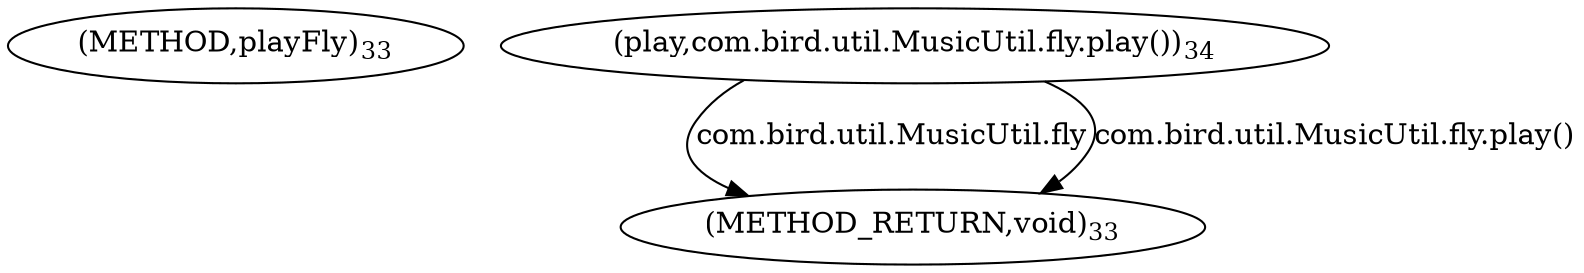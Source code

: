 digraph "playFly" {  
"89" [label = <(METHOD,playFly)<SUB>33</SUB>> ]
"97" [label = <(METHOD_RETURN,void)<SUB>33</SUB>> ]
"91" [label = <(play,com.bird.util.MusicUtil.fly.play())<SUB>34</SUB>> ]
"91" [label = <(play,com.bird.util.MusicUtil.fly.play())<SUB>34</SUB>> ]
  "91" -> "97"  [ label = "com.bird.util.MusicUtil.fly"] 
  "91" -> "97"  [ label = "com.bird.util.MusicUtil.fly.play()"] 
}
